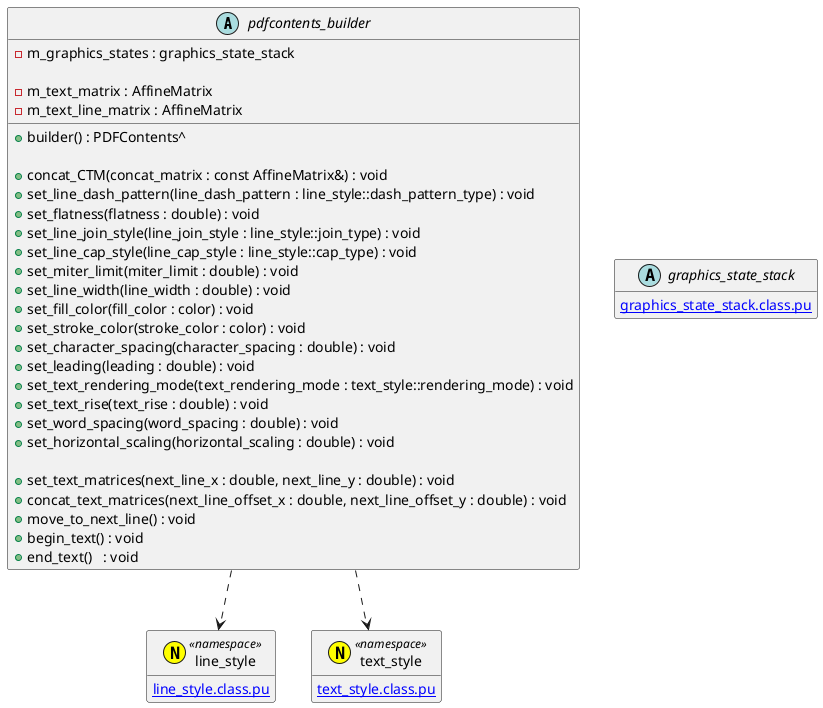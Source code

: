 @startuml pdfcontents_builder
hide empty members
abstract pdfcontents_builder {
	+builder() : PDFContents^

	+concat_CTM(concat_matrix : const AffineMatrix&) : void
	+set_line_dash_pattern(line_dash_pattern : line_style::dash_pattern_type) : void
	+set_flatness(flatness : double) : void
	+set_line_join_style(line_join_style : line_style::join_type) : void
	+set_line_cap_style(line_cap_style : line_style::cap_type) : void
	+set_miter_limit(miter_limit : double) : void
	+set_line_width(line_width : double) : void
	+set_fill_color(fill_color : color) : void
	+set_stroke_color(stroke_color : color) : void
	+set_character_spacing(character_spacing : double) : void
	+set_leading(leading : double) : void
	+set_text_rendering_mode(text_rendering_mode : text_style::rendering_mode) : void
	+set_text_rise(text_rise : double) : void
	+set_word_spacing(word_spacing : double) : void
	+set_horizontal_scaling(horizontal_scaling : double) : void

	+set_text_matrices(next_line_x : double, next_line_y : double) : void
	+concat_text_matrices(next_line_offset_x : double, next_line_offset_y : double) : void
	+move_to_next_line() : void
	+begin_text() : void
	+end_text()   : void

	-m_graphics_states : graphics_state_stack

	' These matrices are ambiguously represented in PDF 1.0, but are clearly defined in PDF 1.7.
	-m_text_matrix : AffineMatrix
	-m_text_line_matrix : AffineMatrix
}
pdfcontents_builder ..> line_style
pdfcontents_builder ..> text_style

annotation line_style <<(N, yellow) namespace>> {
	[[line_style.class.pu]]
}
annotation text_style <<(N, yellow) namespace>> {
	[[text_style.class.pu]]
}
abstract graphics_state_stack {
	[[graphics_state_stack.class.pu]]
}
@enduml

